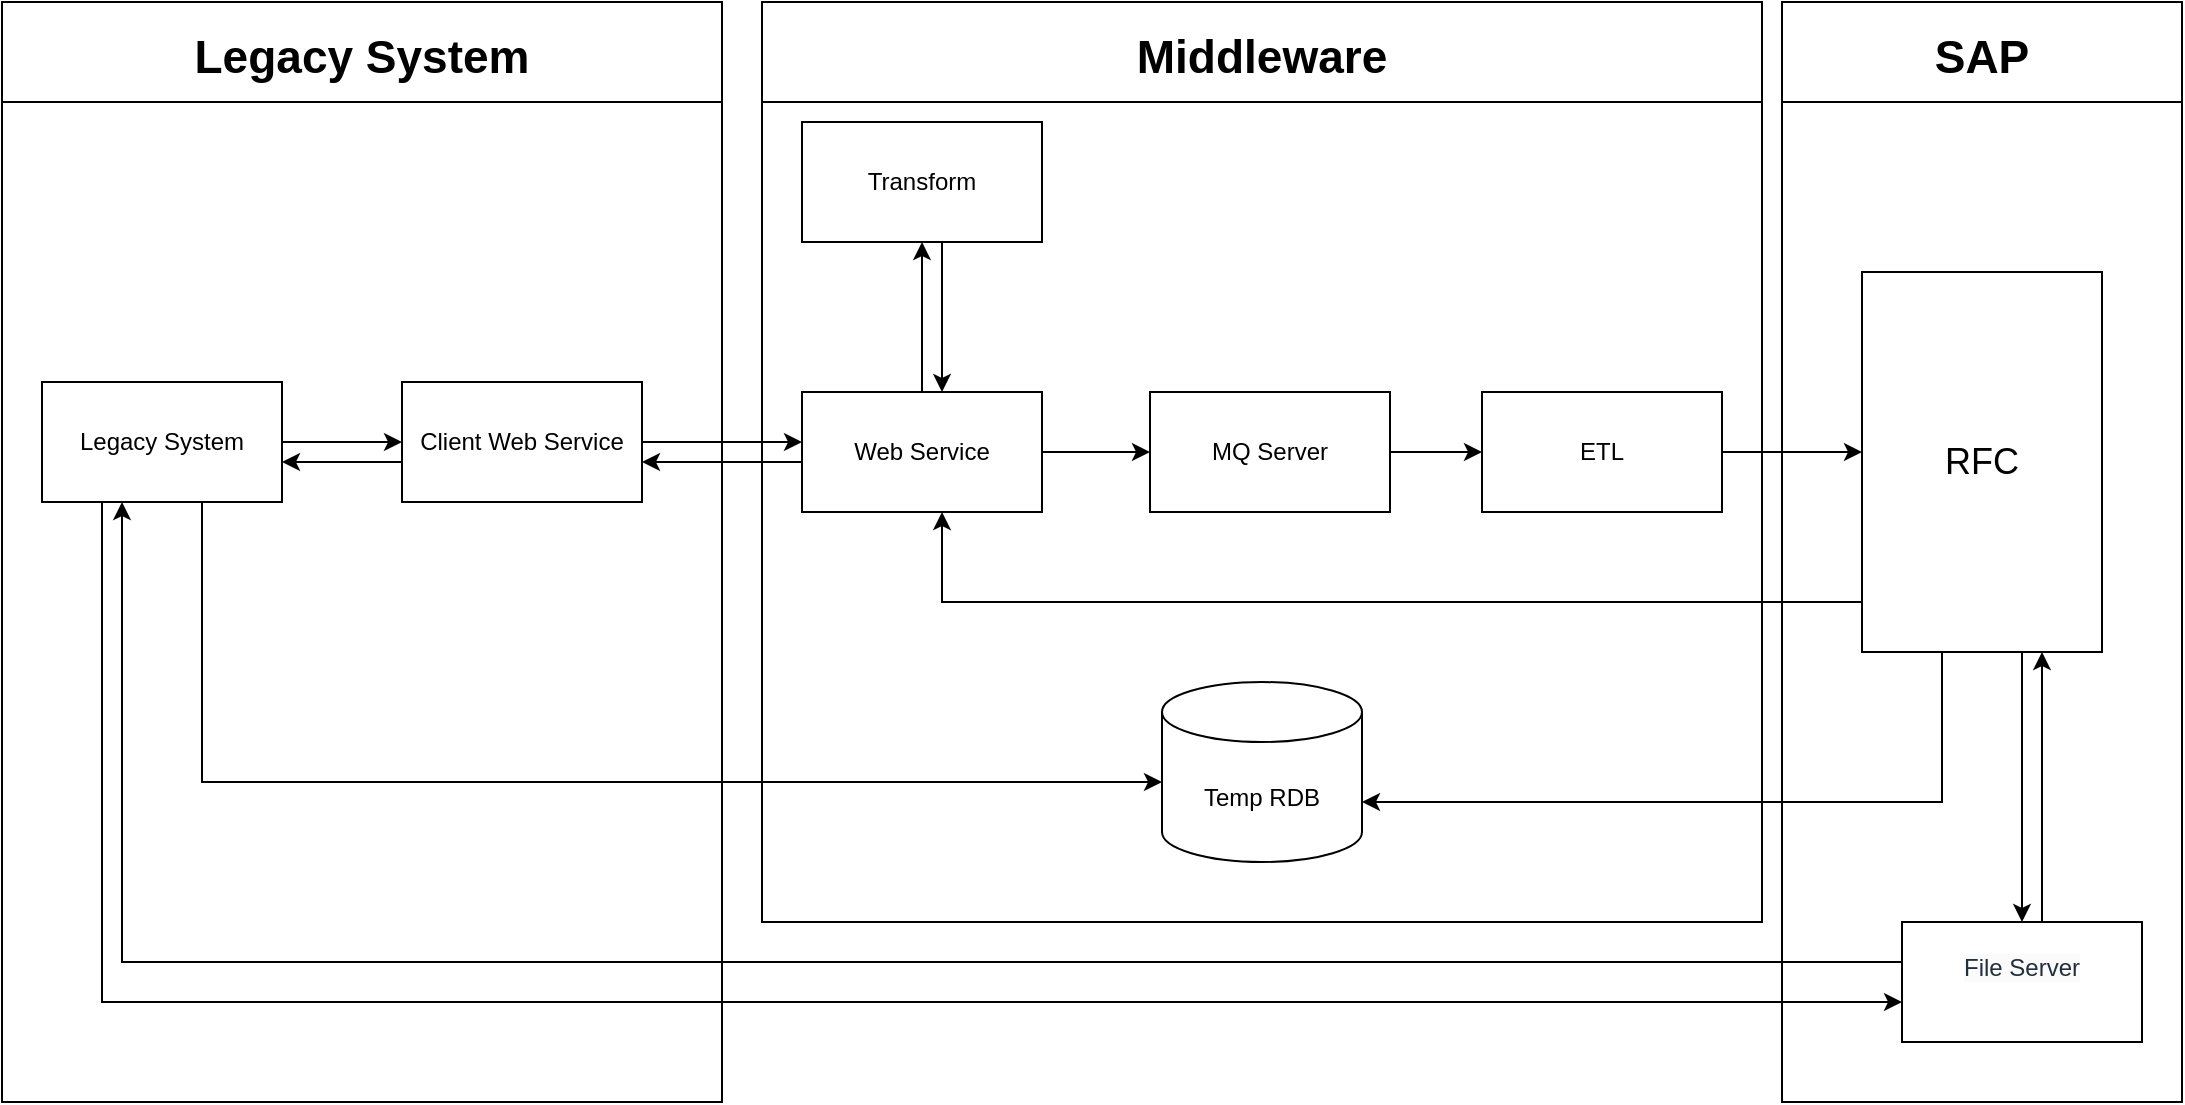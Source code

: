 <mxfile version="22.1.11" type="github">
  <diagram name="第 1 页" id="KWasOtkGla4huWQWOD4v">
    <mxGraphModel dx="2120" dy="670" grid="1" gridSize="10" guides="1" tooltips="1" connect="1" arrows="1" fold="1" page="1" pageScale="1" pageWidth="827" pageHeight="1169" math="0" shadow="0">
      <root>
        <mxCell id="0" />
        <mxCell id="1" parent="0" />
        <mxCell id="gmuw4k_-zvjLaqUktoZQ-31" value="Legacy System" style="swimlane;startSize=50;fontSize=23;" parent="1" vertex="1">
          <mxGeometry x="-280" y="170" width="360" height="550" as="geometry">
            <mxRectangle x="-280" y="170" width="210" height="50" as="alternateBounds" />
          </mxGeometry>
        </mxCell>
        <mxCell id="QQ5k1KZNX5ZeXoMSBrrF-11" style="edgeStyle=orthogonalEdgeStyle;rounded=0;orthogonalLoop=1;jettySize=auto;html=1;" edge="1" parent="gmuw4k_-zvjLaqUktoZQ-31" source="gmuw4k_-zvjLaqUktoZQ-9" target="gmuw4k_-zvjLaqUktoZQ-10">
          <mxGeometry relative="1" as="geometry" />
        </mxCell>
        <mxCell id="gmuw4k_-zvjLaqUktoZQ-9" value="Legacy System" style="rounded=0;whiteSpace=wrap;html=1;" parent="gmuw4k_-zvjLaqUktoZQ-31" vertex="1">
          <mxGeometry x="20" y="190" width="120" height="60" as="geometry" />
        </mxCell>
        <mxCell id="gmuw4k_-zvjLaqUktoZQ-10" value="Client Web Service" style="rounded=0;whiteSpace=wrap;html=1;" parent="gmuw4k_-zvjLaqUktoZQ-31" vertex="1">
          <mxGeometry x="200" y="190" width="120" height="60" as="geometry" />
        </mxCell>
        <mxCell id="gmuw4k_-zvjLaqUktoZQ-17" style="edgeStyle=orthogonalEdgeStyle;rounded=0;orthogonalLoop=1;jettySize=auto;html=1;" parent="gmuw4k_-zvjLaqUktoZQ-31" source="gmuw4k_-zvjLaqUktoZQ-10" target="gmuw4k_-zvjLaqUktoZQ-9" edge="1">
          <mxGeometry relative="1" as="geometry">
            <Array as="points">
              <mxPoint x="170" y="230" />
              <mxPoint x="170" y="230" />
            </Array>
          </mxGeometry>
        </mxCell>
        <mxCell id="gmuw4k_-zvjLaqUktoZQ-28" value="Middleware" style="swimlane;fontSize=23;startSize=50;" parent="1" vertex="1">
          <mxGeometry x="100" y="170" width="500" height="460" as="geometry">
            <mxRectangle x="100" y="170" width="170" height="50" as="alternateBounds" />
          </mxGeometry>
        </mxCell>
        <mxCell id="gmuw4k_-zvjLaqUktoZQ-21" value="Temp RDB" style="shape=cylinder3;whiteSpace=wrap;html=1;boundedLbl=1;backgroundOutline=1;size=15;" parent="gmuw4k_-zvjLaqUktoZQ-28" vertex="1">
          <mxGeometry x="200" y="340" width="100" height="90" as="geometry" />
        </mxCell>
        <mxCell id="gmuw4k_-zvjLaqUktoZQ-6" value="Transform" style="rounded=0;whiteSpace=wrap;html=1;" parent="gmuw4k_-zvjLaqUktoZQ-28" vertex="1">
          <mxGeometry x="20" y="60" width="120" height="60" as="geometry" />
        </mxCell>
        <mxCell id="gmuw4k_-zvjLaqUktoZQ-1" value="Web Service" style="rounded=0;whiteSpace=wrap;html=1;" parent="gmuw4k_-zvjLaqUktoZQ-28" vertex="1">
          <mxGeometry x="20" y="195" width="120" height="60" as="geometry" />
        </mxCell>
        <mxCell id="gmuw4k_-zvjLaqUktoZQ-7" value="" style="edgeStyle=orthogonalEdgeStyle;rounded=0;orthogonalLoop=1;jettySize=auto;html=1;" parent="gmuw4k_-zvjLaqUktoZQ-28" source="gmuw4k_-zvjLaqUktoZQ-1" target="gmuw4k_-zvjLaqUktoZQ-6" edge="1">
          <mxGeometry relative="1" as="geometry" />
        </mxCell>
        <mxCell id="gmuw4k_-zvjLaqUktoZQ-8" style="edgeStyle=orthogonalEdgeStyle;rounded=0;orthogonalLoop=1;jettySize=auto;html=1;" parent="gmuw4k_-zvjLaqUktoZQ-28" source="gmuw4k_-zvjLaqUktoZQ-6" target="gmuw4k_-zvjLaqUktoZQ-1" edge="1">
          <mxGeometry relative="1" as="geometry">
            <Array as="points">
              <mxPoint x="90" y="140" />
              <mxPoint x="90" y="140" />
            </Array>
          </mxGeometry>
        </mxCell>
        <mxCell id="gmuw4k_-zvjLaqUktoZQ-4" value="MQ Server" style="rounded=0;whiteSpace=wrap;html=1;" parent="gmuw4k_-zvjLaqUktoZQ-28" vertex="1">
          <mxGeometry x="194" y="195" width="120" height="60" as="geometry" />
        </mxCell>
        <mxCell id="gmuw4k_-zvjLaqUktoZQ-13" style="edgeStyle=orthogonalEdgeStyle;rounded=0;orthogonalLoop=1;jettySize=auto;html=1;" parent="gmuw4k_-zvjLaqUktoZQ-28" source="gmuw4k_-zvjLaqUktoZQ-1" target="gmuw4k_-zvjLaqUktoZQ-4" edge="1">
          <mxGeometry relative="1" as="geometry" />
        </mxCell>
        <mxCell id="gmuw4k_-zvjLaqUktoZQ-5" value="ETL" style="rounded=0;whiteSpace=wrap;html=1;" parent="gmuw4k_-zvjLaqUktoZQ-28" vertex="1">
          <mxGeometry x="360" y="195" width="120" height="60" as="geometry" />
        </mxCell>
        <mxCell id="gmuw4k_-zvjLaqUktoZQ-14" style="edgeStyle=orthogonalEdgeStyle;rounded=0;orthogonalLoop=1;jettySize=auto;html=1;" parent="gmuw4k_-zvjLaqUktoZQ-28" source="gmuw4k_-zvjLaqUktoZQ-4" target="gmuw4k_-zvjLaqUktoZQ-5" edge="1">
          <mxGeometry relative="1" as="geometry" />
        </mxCell>
        <mxCell id="gmuw4k_-zvjLaqUktoZQ-30" value="SAP" style="swimlane;fontSize=23;startSize=50;" parent="1" vertex="1">
          <mxGeometry x="610" y="170" width="200" height="550" as="geometry">
            <mxRectangle x="610" y="170" width="90" height="50" as="alternateBounds" />
          </mxGeometry>
        </mxCell>
        <mxCell id="QQ5k1KZNX5ZeXoMSBrrF-3" style="edgeStyle=orthogonalEdgeStyle;rounded=0;orthogonalLoop=1;jettySize=auto;html=1;" edge="1" parent="gmuw4k_-zvjLaqUktoZQ-30" source="gmuw4k_-zvjLaqUktoZQ-2" target="QQ5k1KZNX5ZeXoMSBrrF-8">
          <mxGeometry relative="1" as="geometry">
            <mxPoint x="130" y="450" as="targetPoint" />
            <Array as="points">
              <mxPoint x="120" y="390" />
              <mxPoint x="120" y="390" />
            </Array>
          </mxGeometry>
        </mxCell>
        <mxCell id="gmuw4k_-zvjLaqUktoZQ-2" value="RFC" style="rounded=0;whiteSpace=wrap;html=1;fontSize=18;" parent="gmuw4k_-zvjLaqUktoZQ-30" vertex="1">
          <mxGeometry x="40" y="135" width="120" height="190" as="geometry" />
        </mxCell>
        <mxCell id="QQ5k1KZNX5ZeXoMSBrrF-6" style="edgeStyle=orthogonalEdgeStyle;rounded=0;orthogonalLoop=1;jettySize=auto;html=1;" edge="1" parent="gmuw4k_-zvjLaqUktoZQ-30" source="QQ5k1KZNX5ZeXoMSBrrF-8" target="gmuw4k_-zvjLaqUktoZQ-2">
          <mxGeometry relative="1" as="geometry">
            <mxPoint x="120" y="450" as="sourcePoint" />
            <Array as="points">
              <mxPoint x="130" y="430" />
              <mxPoint x="130" y="430" />
            </Array>
          </mxGeometry>
        </mxCell>
        <mxCell id="QQ5k1KZNX5ZeXoMSBrrF-8" value="&#xa;&lt;span style=&quot;color: rgb(35, 47, 62); font-family: Helvetica; font-size: 12px; font-style: normal; font-variant-ligatures: normal; font-variant-caps: normal; font-weight: 400; letter-spacing: normal; orphans: 2; text-align: center; text-indent: 0px; text-transform: none; widows: 2; word-spacing: 0px; -webkit-text-stroke-width: 0px; background-color: rgb(251, 251, 251); text-decoration-thickness: initial; text-decoration-style: initial; text-decoration-color: initial; float: none; display: inline !important;&quot;&gt;File Server&lt;/span&gt;&#xa;&#xa;" style="rounded=0;whiteSpace=wrap;html=1;" vertex="1" parent="gmuw4k_-zvjLaqUktoZQ-30">
          <mxGeometry x="60" y="460" width="120" height="60" as="geometry" />
        </mxCell>
        <mxCell id="gmuw4k_-zvjLaqUktoZQ-11" style="edgeStyle=orthogonalEdgeStyle;rounded=0;orthogonalLoop=1;jettySize=auto;html=1;" parent="1" source="gmuw4k_-zvjLaqUktoZQ-1" target="gmuw4k_-zvjLaqUktoZQ-10" edge="1">
          <mxGeometry relative="1" as="geometry">
            <Array as="points">
              <mxPoint x="80" y="400" />
              <mxPoint x="80" y="400" />
            </Array>
          </mxGeometry>
        </mxCell>
        <mxCell id="gmuw4k_-zvjLaqUktoZQ-16" style="edgeStyle=orthogonalEdgeStyle;rounded=0;orthogonalLoop=1;jettySize=auto;html=1;" parent="1" source="gmuw4k_-zvjLaqUktoZQ-2" target="gmuw4k_-zvjLaqUktoZQ-1" edge="1">
          <mxGeometry relative="1" as="geometry">
            <Array as="points">
              <mxPoint x="190" y="470" />
            </Array>
          </mxGeometry>
        </mxCell>
        <mxCell id="gmuw4k_-zvjLaqUktoZQ-25" style="edgeStyle=orthogonalEdgeStyle;rounded=0;orthogonalLoop=1;jettySize=auto;html=1;" parent="1" source="gmuw4k_-zvjLaqUktoZQ-2" target="gmuw4k_-zvjLaqUktoZQ-21" edge="1">
          <mxGeometry relative="1" as="geometry">
            <Array as="points">
              <mxPoint x="690" y="570" />
            </Array>
          </mxGeometry>
        </mxCell>
        <mxCell id="QQ5k1KZNX5ZeXoMSBrrF-2" style="edgeStyle=orthogonalEdgeStyle;rounded=0;orthogonalLoop=1;jettySize=auto;html=1;" edge="1" parent="1" source="gmuw4k_-zvjLaqUktoZQ-9" target="QQ5k1KZNX5ZeXoMSBrrF-8">
          <mxGeometry relative="1" as="geometry">
            <mxPoint x="671.018" y="680" as="targetPoint" />
            <Array as="points">
              <mxPoint x="-230" y="670" />
            </Array>
          </mxGeometry>
        </mxCell>
        <mxCell id="QQ5k1KZNX5ZeXoMSBrrF-5" style="edgeStyle=orthogonalEdgeStyle;rounded=0;orthogonalLoop=1;jettySize=auto;html=1;" edge="1" parent="1" source="QQ5k1KZNX5ZeXoMSBrrF-8" target="gmuw4k_-zvjLaqUktoZQ-9">
          <mxGeometry relative="1" as="geometry">
            <mxPoint x="671.018" y="656.5" as="sourcePoint" />
            <Array as="points">
              <mxPoint x="-220" y="650" />
            </Array>
          </mxGeometry>
        </mxCell>
        <mxCell id="QQ5k1KZNX5ZeXoMSBrrF-12" style="edgeStyle=orthogonalEdgeStyle;rounded=0;orthogonalLoop=1;jettySize=auto;html=1;" edge="1" parent="1" source="gmuw4k_-zvjLaqUktoZQ-10" target="gmuw4k_-zvjLaqUktoZQ-1">
          <mxGeometry relative="1" as="geometry">
            <Array as="points">
              <mxPoint x="100" y="390" />
              <mxPoint x="100" y="390" />
            </Array>
          </mxGeometry>
        </mxCell>
        <mxCell id="QQ5k1KZNX5ZeXoMSBrrF-13" value="" style="edgeStyle=orthogonalEdgeStyle;rounded=0;orthogonalLoop=1;jettySize=auto;html=1;" edge="1" parent="1" source="gmuw4k_-zvjLaqUktoZQ-5" target="gmuw4k_-zvjLaqUktoZQ-2">
          <mxGeometry relative="1" as="geometry">
            <Array as="points">
              <mxPoint x="660" y="390" />
              <mxPoint x="660" y="390" />
            </Array>
          </mxGeometry>
        </mxCell>
        <mxCell id="QQ5k1KZNX5ZeXoMSBrrF-15" style="edgeStyle=orthogonalEdgeStyle;rounded=0;orthogonalLoop=1;jettySize=auto;html=1;" edge="1" parent="1" source="gmuw4k_-zvjLaqUktoZQ-9" target="gmuw4k_-zvjLaqUktoZQ-21">
          <mxGeometry relative="1" as="geometry">
            <Array as="points">
              <mxPoint x="-180" y="560" />
            </Array>
          </mxGeometry>
        </mxCell>
      </root>
    </mxGraphModel>
  </diagram>
</mxfile>
